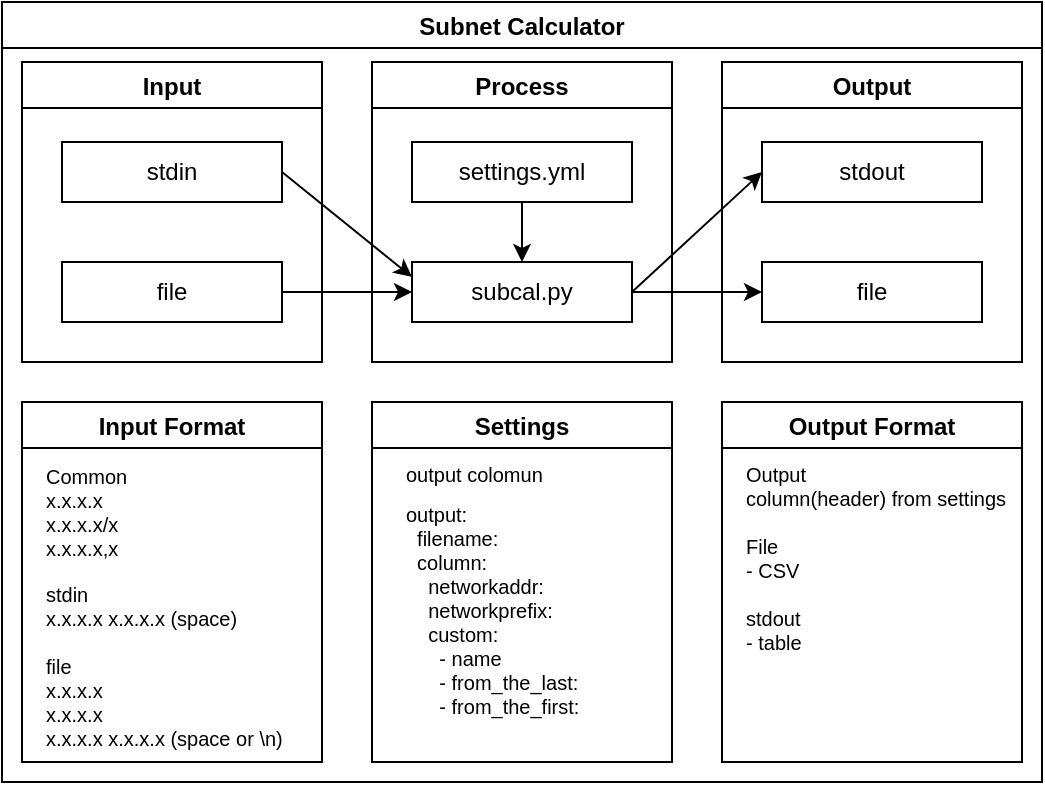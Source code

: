 <mxfile>
    <diagram id="9fNrLUlPDjQ2bScBI6xr" name="ページ1">
        <mxGraphModel dx="2104" dy="825" grid="1" gridSize="10" guides="1" tooltips="1" connect="1" arrows="1" fold="1" page="1" pageScale="1" pageWidth="827" pageHeight="1169" math="0" shadow="0">
            <root>
                <mxCell id="0"/>
                <mxCell id="1" parent="0"/>
                <mxCell id="4" value="Subnet Calculator" style="swimlane;" parent="1" vertex="1">
                    <mxGeometry x="20" y="20" width="520" height="390" as="geometry"/>
                </mxCell>
                <mxCell id="7" style="edgeStyle=none;html=1;exitX=1;exitY=0.5;exitDx=0;exitDy=0;entryX=0;entryY=0.25;entryDx=0;entryDy=0;" parent="4" source="2" target="6" edge="1">
                    <mxGeometry relative="1" as="geometry"/>
                </mxCell>
                <mxCell id="11" style="edgeStyle=none;html=1;exitX=1;exitY=0.5;exitDx=0;exitDy=0;entryX=0;entryY=0.5;entryDx=0;entryDy=0;" parent="4" source="6" target="9" edge="1">
                    <mxGeometry relative="1" as="geometry"/>
                </mxCell>
                <mxCell id="12" style="edgeStyle=none;html=1;exitX=1;exitY=0.5;exitDx=0;exitDy=0;entryX=0;entryY=0.5;entryDx=0;entryDy=0;" parent="4" source="6" target="10" edge="1">
                    <mxGeometry relative="1" as="geometry"/>
                </mxCell>
                <mxCell id="8" style="edgeStyle=none;html=1;exitX=1;exitY=0.5;exitDx=0;exitDy=0;entryX=0;entryY=0.5;entryDx=0;entryDy=0;" parent="4" source="5" target="6" edge="1">
                    <mxGeometry relative="1" as="geometry">
                        <mxPoint x="140" y="95" as="targetPoint"/>
                    </mxGeometry>
                </mxCell>
                <mxCell id="13" value="Input" style="swimlane;" parent="4" vertex="1">
                    <mxGeometry x="10" y="30" width="150" height="150" as="geometry"/>
                </mxCell>
                <mxCell id="2" value="stdin" style="whiteSpace=wrap;html=1;" parent="13" vertex="1">
                    <mxGeometry x="20" y="40" width="110" height="30" as="geometry"/>
                </mxCell>
                <mxCell id="5" value="file" style="whiteSpace=wrap;html=1;" parent="13" vertex="1">
                    <mxGeometry x="20" y="100" width="110" height="30" as="geometry"/>
                </mxCell>
                <mxCell id="16" value="Process" style="swimlane;" parent="4" vertex="1">
                    <mxGeometry x="185" y="30" width="150" height="150" as="geometry"/>
                </mxCell>
                <mxCell id="6" value="subcal.py" style="whiteSpace=wrap;html=1;" parent="16" vertex="1">
                    <mxGeometry x="20" y="100" width="110" height="30" as="geometry"/>
                </mxCell>
                <mxCell id="14" value="settings.yml" style="whiteSpace=wrap;html=1;" parent="16" vertex="1">
                    <mxGeometry x="20" y="40" width="110" height="30" as="geometry"/>
                </mxCell>
                <mxCell id="15" style="edgeStyle=none;html=1;exitX=0.5;exitY=1;exitDx=0;exitDy=0;entryX=0.5;entryY=0;entryDx=0;entryDy=0;" parent="16" source="14" target="6" edge="1">
                    <mxGeometry relative="1" as="geometry"/>
                </mxCell>
                <mxCell id="17" value="Output" style="swimlane;" parent="4" vertex="1">
                    <mxGeometry x="360" y="30" width="150" height="150" as="geometry"/>
                </mxCell>
                <mxCell id="9" value="stdout" style="whiteSpace=wrap;html=1;" parent="17" vertex="1">
                    <mxGeometry x="20" y="40" width="110" height="30" as="geometry"/>
                </mxCell>
                <mxCell id="10" value="file" style="whiteSpace=wrap;html=1;" parent="17" vertex="1">
                    <mxGeometry x="20" y="100" width="110" height="30" as="geometry"/>
                </mxCell>
                <mxCell id="20" value="Input Format" style="swimlane;" parent="4" vertex="1">
                    <mxGeometry x="10" y="200" width="150" height="180" as="geometry"/>
                </mxCell>
                <mxCell id="25" value="Common&lt;br style=&quot;font-size: 10px;&quot;&gt;x.x.x.x&lt;br style=&quot;font-size: 10px;&quot;&gt;x.x.x.x/x&lt;br style=&quot;font-size: 10px;&quot;&gt;x.x.x.x,x" style="text;html=1;align=left;verticalAlign=top;resizable=0;points=[];autosize=1;strokeColor=none;fillColor=none;fontSize=10;" parent="20" vertex="1">
                    <mxGeometry x="10" y="25" width="60" height="50" as="geometry"/>
                </mxCell>
                <mxCell id="27" value="stdin&lt;br style=&quot;font-size: 10px;&quot;&gt;x.x.x.x x.x.x.x (space)" style="text;html=1;align=left;verticalAlign=top;resizable=0;points=[];autosize=1;strokeColor=none;fillColor=none;fontSize=10;" parent="20" vertex="1">
                    <mxGeometry x="10" y="84" width="110" height="30" as="geometry"/>
                </mxCell>
                <mxCell id="28" value="file&lt;br&gt;x.x.x.x&lt;br&gt;x.x.x.x&lt;br&gt;x.x.x.x x.x.x.x (space or \n)" style="text;html=1;align=left;verticalAlign=top;resizable=0;points=[];autosize=1;strokeColor=none;fillColor=none;fontSize=10;" parent="20" vertex="1">
                    <mxGeometry x="10" y="120" width="130" height="50" as="geometry"/>
                </mxCell>
                <mxCell id="21" value="Settings" style="swimlane;" parent="4" vertex="1">
                    <mxGeometry x="185" y="200" width="150" height="180" as="geometry"/>
                </mxCell>
                <mxCell id="29" value="output colomun&lt;br&gt;" style="text;html=1;align=left;verticalAlign=top;resizable=0;points=[];autosize=1;strokeColor=none;fillColor=none;fontSize=10;" parent="21" vertex="1">
                    <mxGeometry x="15" y="24" width="80" height="20" as="geometry"/>
                </mxCell>
                <mxCell id="30" value="output:&lt;br&gt;&amp;nbsp; filename:&lt;br&gt;&amp;nbsp; column:&lt;br&gt;&amp;nbsp; &amp;nbsp; networkaddr:&lt;br&gt;&amp;nbsp; &amp;nbsp; networkprefix:&lt;br&gt;&amp;nbsp; &amp;nbsp; custom:&lt;br&gt;&amp;nbsp; &amp;nbsp; &amp;nbsp; - name&lt;br&gt;&amp;nbsp; &amp;nbsp; &amp;nbsp; - from_the_last:&lt;br&gt;&amp;nbsp; &amp;nbsp; &amp;nbsp; - from_the_first:&lt;br&gt;&amp;nbsp; &amp;nbsp;&amp;nbsp;&lt;br&gt;&amp;nbsp;&amp;nbsp;" style="text;html=1;align=left;verticalAlign=top;resizable=0;points=[];autosize=1;strokeColor=none;fillColor=none;fontSize=10;" parent="21" vertex="1">
                    <mxGeometry x="15" y="44" width="100" height="140" as="geometry"/>
                </mxCell>
                <mxCell id="22" value="Output Format" style="swimlane;" parent="4" vertex="1">
                    <mxGeometry x="360" y="200" width="150" height="180" as="geometry"/>
                </mxCell>
                <mxCell id="31" value="Output&lt;br&gt;column(header) from settings&lt;br&gt;&lt;br&gt;File&lt;br&gt;- CSV&lt;br&gt;&lt;br&gt;stdout&lt;br&gt;- table" style="text;html=1;align=left;verticalAlign=top;resizable=0;points=[];autosize=1;strokeColor=none;fillColor=none;fontSize=10;" parent="22" vertex="1">
                    <mxGeometry x="10" y="24" width="150" height="100" as="geometry"/>
                </mxCell>
            </root>
        </mxGraphModel>
    </diagram>
</mxfile>